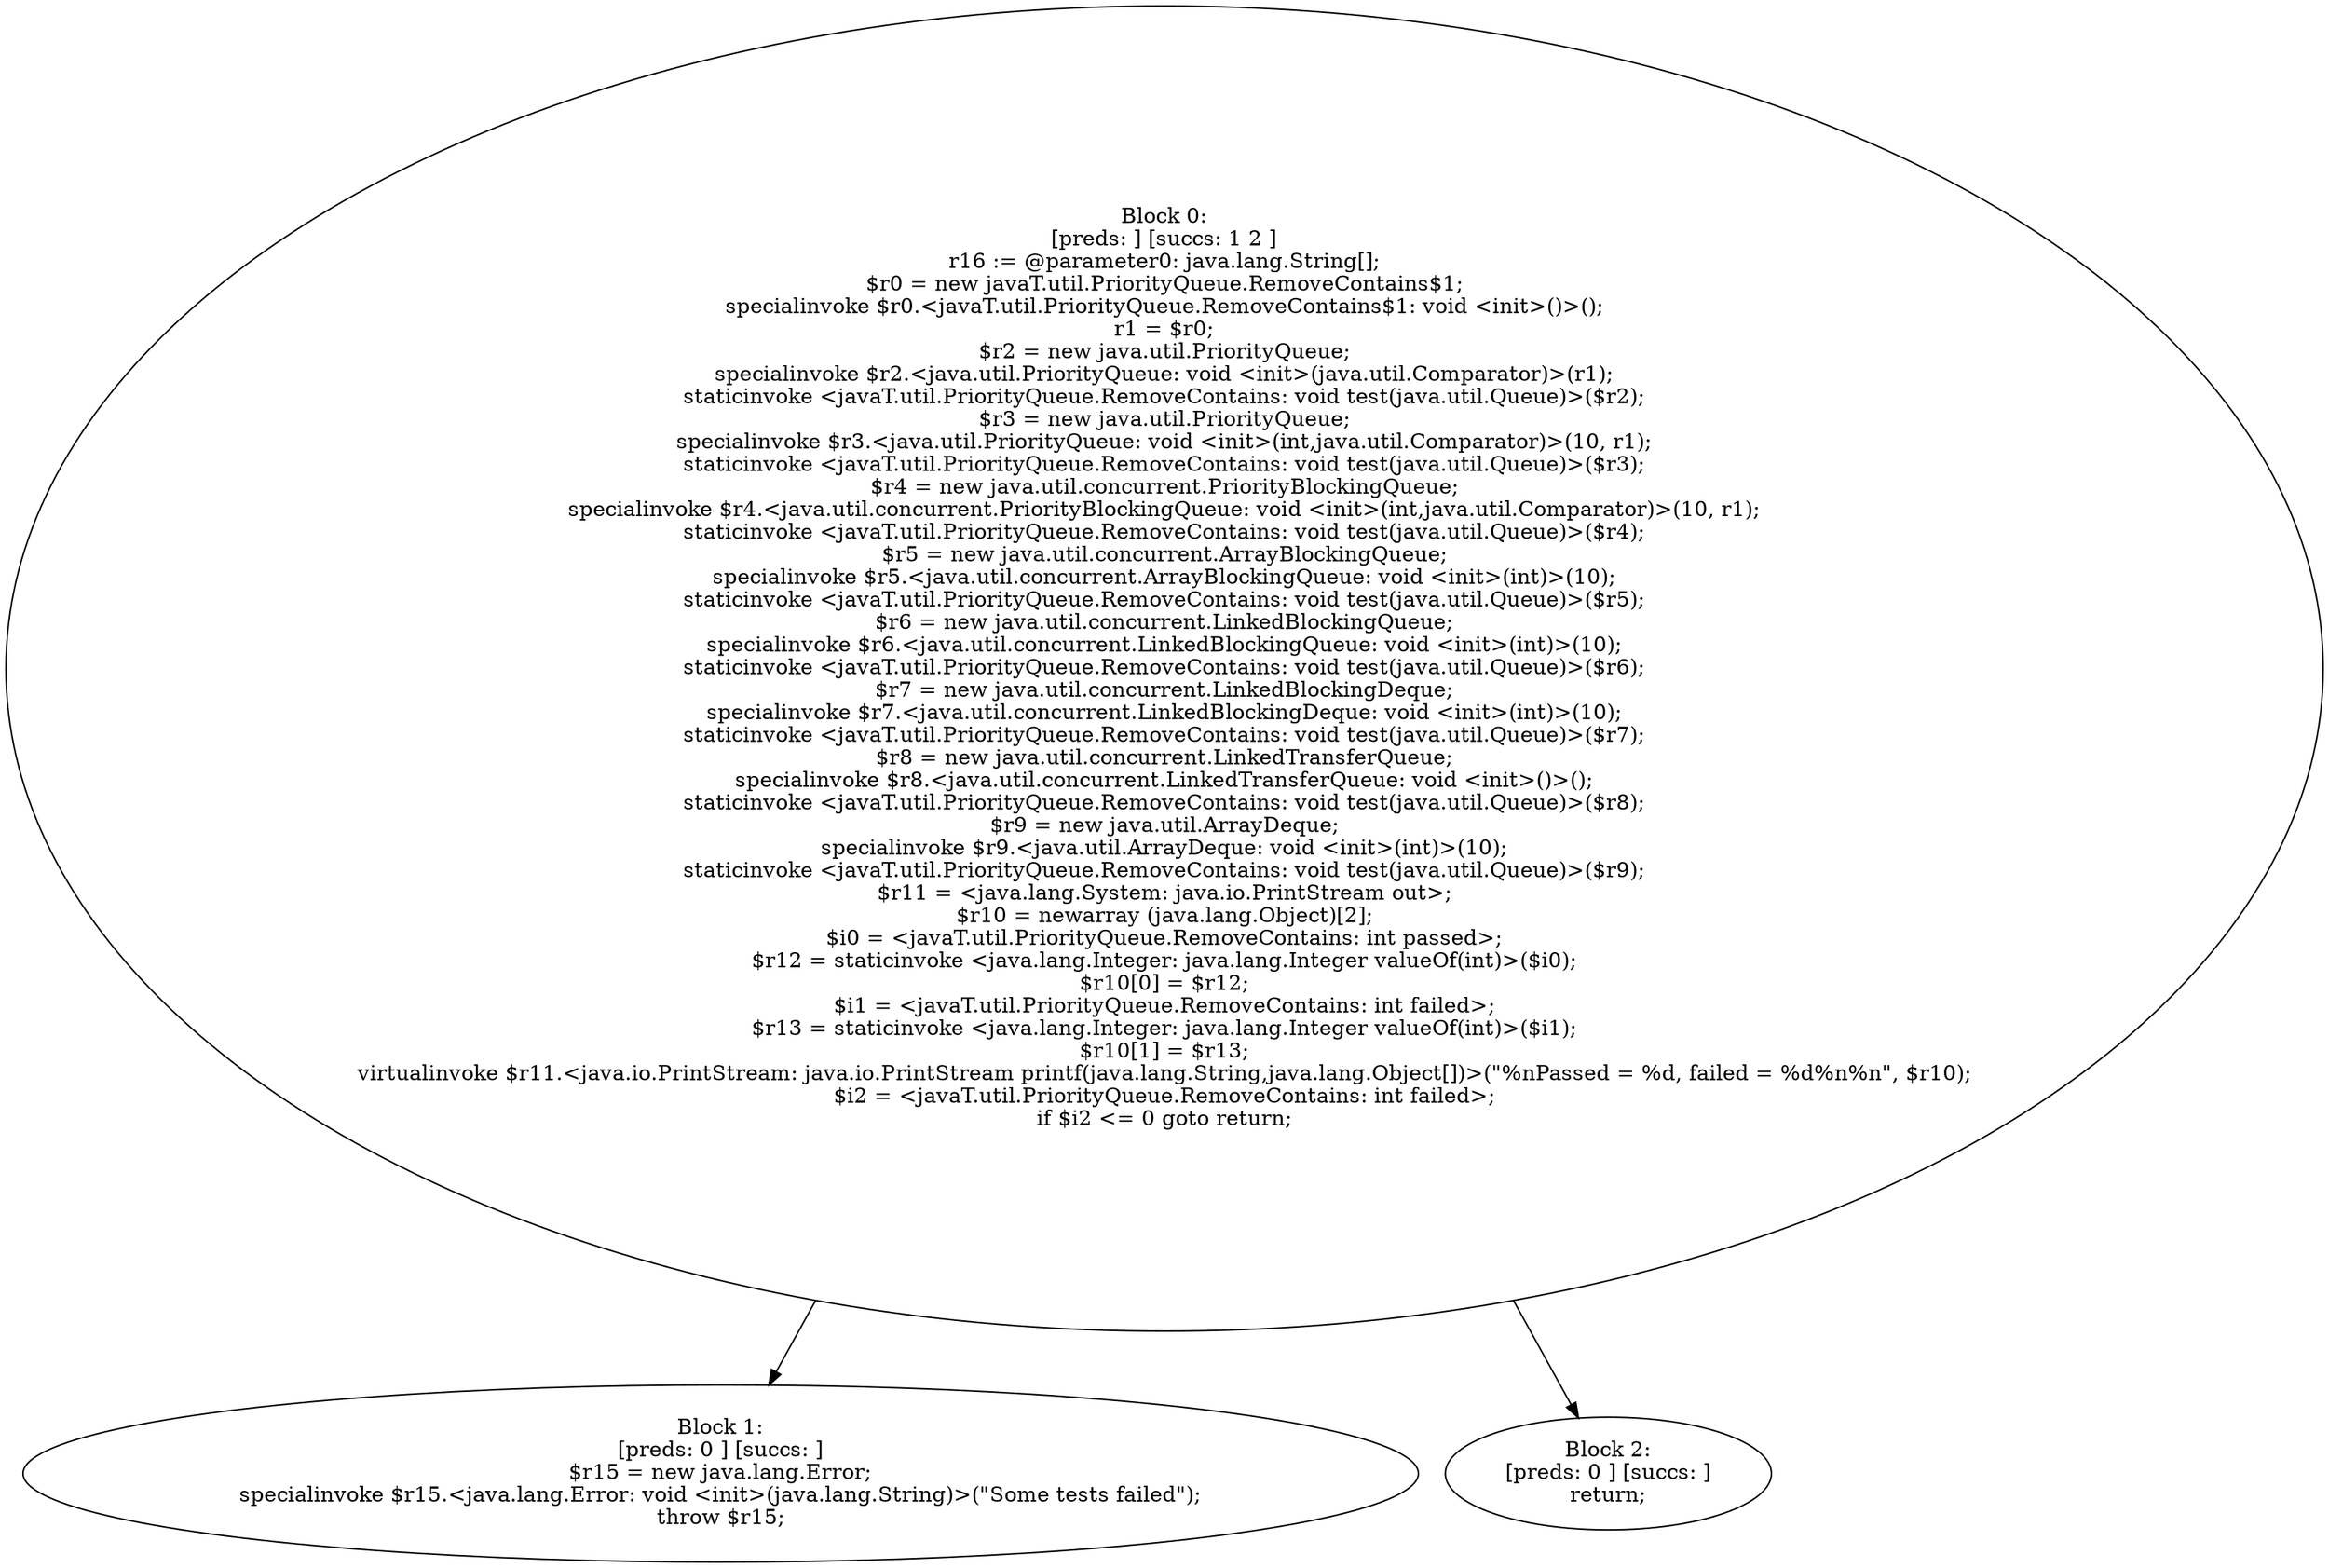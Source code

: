 digraph "unitGraph" {
    "Block 0:
[preds: ] [succs: 1 2 ]
r16 := @parameter0: java.lang.String[];
$r0 = new javaT.util.PriorityQueue.RemoveContains$1;
specialinvoke $r0.<javaT.util.PriorityQueue.RemoveContains$1: void <init>()>();
r1 = $r0;
$r2 = new java.util.PriorityQueue;
specialinvoke $r2.<java.util.PriorityQueue: void <init>(java.util.Comparator)>(r1);
staticinvoke <javaT.util.PriorityQueue.RemoveContains: void test(java.util.Queue)>($r2);
$r3 = new java.util.PriorityQueue;
specialinvoke $r3.<java.util.PriorityQueue: void <init>(int,java.util.Comparator)>(10, r1);
staticinvoke <javaT.util.PriorityQueue.RemoveContains: void test(java.util.Queue)>($r3);
$r4 = new java.util.concurrent.PriorityBlockingQueue;
specialinvoke $r4.<java.util.concurrent.PriorityBlockingQueue: void <init>(int,java.util.Comparator)>(10, r1);
staticinvoke <javaT.util.PriorityQueue.RemoveContains: void test(java.util.Queue)>($r4);
$r5 = new java.util.concurrent.ArrayBlockingQueue;
specialinvoke $r5.<java.util.concurrent.ArrayBlockingQueue: void <init>(int)>(10);
staticinvoke <javaT.util.PriorityQueue.RemoveContains: void test(java.util.Queue)>($r5);
$r6 = new java.util.concurrent.LinkedBlockingQueue;
specialinvoke $r6.<java.util.concurrent.LinkedBlockingQueue: void <init>(int)>(10);
staticinvoke <javaT.util.PriorityQueue.RemoveContains: void test(java.util.Queue)>($r6);
$r7 = new java.util.concurrent.LinkedBlockingDeque;
specialinvoke $r7.<java.util.concurrent.LinkedBlockingDeque: void <init>(int)>(10);
staticinvoke <javaT.util.PriorityQueue.RemoveContains: void test(java.util.Queue)>($r7);
$r8 = new java.util.concurrent.LinkedTransferQueue;
specialinvoke $r8.<java.util.concurrent.LinkedTransferQueue: void <init>()>();
staticinvoke <javaT.util.PriorityQueue.RemoveContains: void test(java.util.Queue)>($r8);
$r9 = new java.util.ArrayDeque;
specialinvoke $r9.<java.util.ArrayDeque: void <init>(int)>(10);
staticinvoke <javaT.util.PriorityQueue.RemoveContains: void test(java.util.Queue)>($r9);
$r11 = <java.lang.System: java.io.PrintStream out>;
$r10 = newarray (java.lang.Object)[2];
$i0 = <javaT.util.PriorityQueue.RemoveContains: int passed>;
$r12 = staticinvoke <java.lang.Integer: java.lang.Integer valueOf(int)>($i0);
$r10[0] = $r12;
$i1 = <javaT.util.PriorityQueue.RemoveContains: int failed>;
$r13 = staticinvoke <java.lang.Integer: java.lang.Integer valueOf(int)>($i1);
$r10[1] = $r13;
virtualinvoke $r11.<java.io.PrintStream: java.io.PrintStream printf(java.lang.String,java.lang.Object[])>(\"%nPassed = %d, failed = %d%n%n\", $r10);
$i2 = <javaT.util.PriorityQueue.RemoveContains: int failed>;
if $i2 <= 0 goto return;
"
    "Block 1:
[preds: 0 ] [succs: ]
$r15 = new java.lang.Error;
specialinvoke $r15.<java.lang.Error: void <init>(java.lang.String)>(\"Some tests failed\");
throw $r15;
"
    "Block 2:
[preds: 0 ] [succs: ]
return;
"
    "Block 0:
[preds: ] [succs: 1 2 ]
r16 := @parameter0: java.lang.String[];
$r0 = new javaT.util.PriorityQueue.RemoveContains$1;
specialinvoke $r0.<javaT.util.PriorityQueue.RemoveContains$1: void <init>()>();
r1 = $r0;
$r2 = new java.util.PriorityQueue;
specialinvoke $r2.<java.util.PriorityQueue: void <init>(java.util.Comparator)>(r1);
staticinvoke <javaT.util.PriorityQueue.RemoveContains: void test(java.util.Queue)>($r2);
$r3 = new java.util.PriorityQueue;
specialinvoke $r3.<java.util.PriorityQueue: void <init>(int,java.util.Comparator)>(10, r1);
staticinvoke <javaT.util.PriorityQueue.RemoveContains: void test(java.util.Queue)>($r3);
$r4 = new java.util.concurrent.PriorityBlockingQueue;
specialinvoke $r4.<java.util.concurrent.PriorityBlockingQueue: void <init>(int,java.util.Comparator)>(10, r1);
staticinvoke <javaT.util.PriorityQueue.RemoveContains: void test(java.util.Queue)>($r4);
$r5 = new java.util.concurrent.ArrayBlockingQueue;
specialinvoke $r5.<java.util.concurrent.ArrayBlockingQueue: void <init>(int)>(10);
staticinvoke <javaT.util.PriorityQueue.RemoveContains: void test(java.util.Queue)>($r5);
$r6 = new java.util.concurrent.LinkedBlockingQueue;
specialinvoke $r6.<java.util.concurrent.LinkedBlockingQueue: void <init>(int)>(10);
staticinvoke <javaT.util.PriorityQueue.RemoveContains: void test(java.util.Queue)>($r6);
$r7 = new java.util.concurrent.LinkedBlockingDeque;
specialinvoke $r7.<java.util.concurrent.LinkedBlockingDeque: void <init>(int)>(10);
staticinvoke <javaT.util.PriorityQueue.RemoveContains: void test(java.util.Queue)>($r7);
$r8 = new java.util.concurrent.LinkedTransferQueue;
specialinvoke $r8.<java.util.concurrent.LinkedTransferQueue: void <init>()>();
staticinvoke <javaT.util.PriorityQueue.RemoveContains: void test(java.util.Queue)>($r8);
$r9 = new java.util.ArrayDeque;
specialinvoke $r9.<java.util.ArrayDeque: void <init>(int)>(10);
staticinvoke <javaT.util.PriorityQueue.RemoveContains: void test(java.util.Queue)>($r9);
$r11 = <java.lang.System: java.io.PrintStream out>;
$r10 = newarray (java.lang.Object)[2];
$i0 = <javaT.util.PriorityQueue.RemoveContains: int passed>;
$r12 = staticinvoke <java.lang.Integer: java.lang.Integer valueOf(int)>($i0);
$r10[0] = $r12;
$i1 = <javaT.util.PriorityQueue.RemoveContains: int failed>;
$r13 = staticinvoke <java.lang.Integer: java.lang.Integer valueOf(int)>($i1);
$r10[1] = $r13;
virtualinvoke $r11.<java.io.PrintStream: java.io.PrintStream printf(java.lang.String,java.lang.Object[])>(\"%nPassed = %d, failed = %d%n%n\", $r10);
$i2 = <javaT.util.PriorityQueue.RemoveContains: int failed>;
if $i2 <= 0 goto return;
"->"Block 1:
[preds: 0 ] [succs: ]
$r15 = new java.lang.Error;
specialinvoke $r15.<java.lang.Error: void <init>(java.lang.String)>(\"Some tests failed\");
throw $r15;
";
    "Block 0:
[preds: ] [succs: 1 2 ]
r16 := @parameter0: java.lang.String[];
$r0 = new javaT.util.PriorityQueue.RemoveContains$1;
specialinvoke $r0.<javaT.util.PriorityQueue.RemoveContains$1: void <init>()>();
r1 = $r0;
$r2 = new java.util.PriorityQueue;
specialinvoke $r2.<java.util.PriorityQueue: void <init>(java.util.Comparator)>(r1);
staticinvoke <javaT.util.PriorityQueue.RemoveContains: void test(java.util.Queue)>($r2);
$r3 = new java.util.PriorityQueue;
specialinvoke $r3.<java.util.PriorityQueue: void <init>(int,java.util.Comparator)>(10, r1);
staticinvoke <javaT.util.PriorityQueue.RemoveContains: void test(java.util.Queue)>($r3);
$r4 = new java.util.concurrent.PriorityBlockingQueue;
specialinvoke $r4.<java.util.concurrent.PriorityBlockingQueue: void <init>(int,java.util.Comparator)>(10, r1);
staticinvoke <javaT.util.PriorityQueue.RemoveContains: void test(java.util.Queue)>($r4);
$r5 = new java.util.concurrent.ArrayBlockingQueue;
specialinvoke $r5.<java.util.concurrent.ArrayBlockingQueue: void <init>(int)>(10);
staticinvoke <javaT.util.PriorityQueue.RemoveContains: void test(java.util.Queue)>($r5);
$r6 = new java.util.concurrent.LinkedBlockingQueue;
specialinvoke $r6.<java.util.concurrent.LinkedBlockingQueue: void <init>(int)>(10);
staticinvoke <javaT.util.PriorityQueue.RemoveContains: void test(java.util.Queue)>($r6);
$r7 = new java.util.concurrent.LinkedBlockingDeque;
specialinvoke $r7.<java.util.concurrent.LinkedBlockingDeque: void <init>(int)>(10);
staticinvoke <javaT.util.PriorityQueue.RemoveContains: void test(java.util.Queue)>($r7);
$r8 = new java.util.concurrent.LinkedTransferQueue;
specialinvoke $r8.<java.util.concurrent.LinkedTransferQueue: void <init>()>();
staticinvoke <javaT.util.PriorityQueue.RemoveContains: void test(java.util.Queue)>($r8);
$r9 = new java.util.ArrayDeque;
specialinvoke $r9.<java.util.ArrayDeque: void <init>(int)>(10);
staticinvoke <javaT.util.PriorityQueue.RemoveContains: void test(java.util.Queue)>($r9);
$r11 = <java.lang.System: java.io.PrintStream out>;
$r10 = newarray (java.lang.Object)[2];
$i0 = <javaT.util.PriorityQueue.RemoveContains: int passed>;
$r12 = staticinvoke <java.lang.Integer: java.lang.Integer valueOf(int)>($i0);
$r10[0] = $r12;
$i1 = <javaT.util.PriorityQueue.RemoveContains: int failed>;
$r13 = staticinvoke <java.lang.Integer: java.lang.Integer valueOf(int)>($i1);
$r10[1] = $r13;
virtualinvoke $r11.<java.io.PrintStream: java.io.PrintStream printf(java.lang.String,java.lang.Object[])>(\"%nPassed = %d, failed = %d%n%n\", $r10);
$i2 = <javaT.util.PriorityQueue.RemoveContains: int failed>;
if $i2 <= 0 goto return;
"->"Block 2:
[preds: 0 ] [succs: ]
return;
";
}
